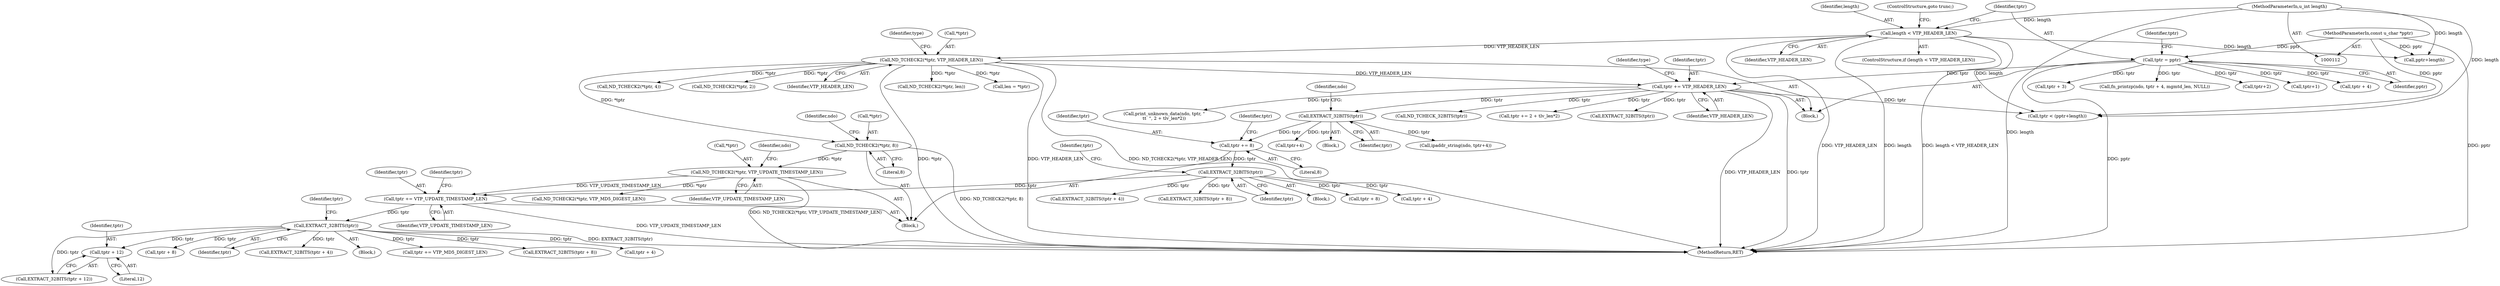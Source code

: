 digraph "0_tcpdump_ae83295915d08a854de27a88efac5dd7353e6d3f@pointer" {
"1000287" [label="(Call,tptr + 12)"];
"1000274" [label="(Call,EXTRACT_32BITS(tptr))"];
"1000261" [label="(Call,tptr += VTP_UPDATE_TIMESTAMP_LEN)"];
"1000240" [label="(Call,ND_TCHECK2(*tptr, VTP_UPDATE_TIMESTAMP_LEN))"];
"1000220" [label="(Call,ND_TCHECK2(*tptr, 8))"];
"1000132" [label="(Call,ND_TCHECK2(*tptr, VTP_HEADER_LEN))"];
"1000125" [label="(Call,length < VTP_HEADER_LEN)"];
"1000115" [label="(MethodParameterIn,u_int length)"];
"1000250" [label="(Call,EXTRACT_32BITS(tptr))"];
"1000237" [label="(Call,tptr += 8)"];
"1000230" [label="(Call,EXTRACT_32BITS(tptr))"];
"1000213" [label="(Call,tptr += VTP_HEADER_LEN)"];
"1000129" [label="(Call,tptr = pptr)"];
"1000114" [label="(MethodParameterIn,const u_char *pptr)"];
"1000283" [label="(Call,tptr + 8)"];
"1000116" [label="(Block,)"];
"1000133" [label="(Call,*tptr)"];
"1000255" [label="(Identifier,tptr)"];
"1000288" [label="(Identifier,tptr)"];
"1000124" [label="(ControlStructure,if (length < VTP_HEADER_LEN))"];
"1000258" [label="(Call,tptr + 8)"];
"1000241" [label="(Call,*tptr)"];
"1000173" [label="(Call,tptr + 3)"];
"1000610" [label="(Call,ND_TCHECK2(*tptr, 4))"];
"1000192" [label="(Call,fn_printzp(ndo, tptr + 4, mgmtd_len, NULL))"];
"1000289" [label="(Literal,12)"];
"1000226" [label="(Identifier,ndo)"];
"1000275" [label="(Identifier,tptr)"];
"1000254" [label="(Call,tptr + 4)"];
"1000137" [label="(Identifier,type)"];
"1000279" [label="(Identifier,tptr)"];
"1000128" [label="(ControlStructure,goto trunc;)"];
"1000239" [label="(Literal,8)"];
"1000114" [label="(MethodParameterIn,const u_char *pptr)"];
"1000220" [label="(Call,ND_TCHECK2(*tptr, 8))"];
"1000310" [label="(Call,pptr+length)"];
"1000584" [label="(Call,print_unknown_data(ndo, tptr, \"\n\t\t  \", 2 + tlv_len*2))"];
"1000277" [label="(Call,EXTRACT_32BITS(tptr + 4))"];
"1000218" [label="(Block,)"];
"1000134" [label="(Identifier,tptr)"];
"1000263" [label="(Identifier,VTP_UPDATE_TIMESTAMP_LEN)"];
"1000210" [label="(Call,tptr+2)"];
"1000295" [label="(Call,ND_TCHECK_32BITS(tptr))"];
"1000286" [label="(Call,EXTRACT_32BITS(tptr + 12))"];
"1000264" [label="(Call,ND_TCHECK2(*tptr, VTP_MD5_DIGEST_LEN))"];
"1000125" [label="(Call,length < VTP_HEADER_LEN)"];
"1000253" [label="(Call,EXTRACT_32BITS(tptr + 4))"];
"1000115" [label="(MethodParameterIn,u_int length)"];
"1000632" [label="(MethodReturn,RET)"];
"1000230" [label="(Call,EXTRACT_32BITS(tptr))"];
"1000257" [label="(Call,EXTRACT_32BITS(tptr + 8))"];
"1000261" [label="(Call,tptr += VTP_UPDATE_TIMESTAMP_LEN)"];
"1000251" [label="(Identifier,tptr)"];
"1000250" [label="(Call,EXTRACT_32BITS(tptr))"];
"1000266" [label="(Identifier,tptr)"];
"1000240" [label="(Call,ND_TCHECK2(*tptr, VTP_UPDATE_TIMESTAMP_LEN))"];
"1000234" [label="(Call,tptr+4)"];
"1000442" [label="(Call,ND_TCHECK2(*tptr, 2))"];
"1000214" [label="(Identifier,tptr)"];
"1000127" [label="(Identifier,VTP_HEADER_LEN)"];
"1000217" [label="(Identifier,type)"];
"1000126" [label="(Identifier,length)"];
"1000130" [label="(Identifier,tptr)"];
"1000229" [label="(Block,)"];
"1000601" [label="(Call,tptr += 2 + tlv_len*2)"];
"1000249" [label="(Block,)"];
"1000213" [label="(Call,tptr += VTP_HEADER_LEN)"];
"1000233" [label="(Identifier,ndo)"];
"1000135" [label="(Identifier,VTP_HEADER_LEN)"];
"1000273" [label="(Block,)"];
"1000290" [label="(Call,tptr += VTP_MD5_DIGEST_LEN)"];
"1000619" [label="(Call,EXTRACT_32BITS(tptr))"];
"1000221" [label="(Call,*tptr)"];
"1000231" [label="(Identifier,tptr)"];
"1000139" [label="(Call,tptr+1)"];
"1000242" [label="(Identifier,tptr)"];
"1000215" [label="(Identifier,VTP_HEADER_LEN)"];
"1000282" [label="(Call,EXTRACT_32BITS(tptr + 8))"];
"1000237" [label="(Call,tptr += 8)"];
"1000238" [label="(Identifier,tptr)"];
"1000287" [label="(Call,tptr + 12)"];
"1000243" [label="(Identifier,VTP_UPDATE_TIMESTAMP_LEN)"];
"1000223" [label="(Literal,8)"];
"1000132" [label="(Call,ND_TCHECK2(*tptr, VTP_HEADER_LEN))"];
"1000232" [label="(Call,ipaddr_string(ndo, tptr+4))"];
"1000325" [label="(Call,ND_TCHECK2(*tptr, len))"];
"1000129" [label="(Call,tptr = pptr)"];
"1000308" [label="(Call,tptr < (pptr+length))"];
"1000278" [label="(Call,tptr + 4)"];
"1000246" [label="(Identifier,ndo)"];
"1000194" [label="(Call,tptr + 4)"];
"1000316" [label="(Call,len = *tptr)"];
"1000131" [label="(Identifier,pptr)"];
"1000274" [label="(Call,EXTRACT_32BITS(tptr))"];
"1000262" [label="(Identifier,tptr)"];
"1000287" -> "1000286"  [label="AST: "];
"1000287" -> "1000289"  [label="CFG: "];
"1000288" -> "1000287"  [label="AST: "];
"1000289" -> "1000287"  [label="AST: "];
"1000286" -> "1000287"  [label="CFG: "];
"1000274" -> "1000287"  [label="DDG: tptr"];
"1000274" -> "1000273"  [label="AST: "];
"1000274" -> "1000275"  [label="CFG: "];
"1000275" -> "1000274"  [label="AST: "];
"1000279" -> "1000274"  [label="CFG: "];
"1000274" -> "1000632"  [label="DDG: EXTRACT_32BITS(tptr)"];
"1000261" -> "1000274"  [label="DDG: tptr"];
"1000274" -> "1000277"  [label="DDG: tptr"];
"1000274" -> "1000278"  [label="DDG: tptr"];
"1000274" -> "1000282"  [label="DDG: tptr"];
"1000274" -> "1000283"  [label="DDG: tptr"];
"1000274" -> "1000286"  [label="DDG: tptr"];
"1000274" -> "1000290"  [label="DDG: tptr"];
"1000261" -> "1000218"  [label="AST: "];
"1000261" -> "1000263"  [label="CFG: "];
"1000262" -> "1000261"  [label="AST: "];
"1000263" -> "1000261"  [label="AST: "];
"1000266" -> "1000261"  [label="CFG: "];
"1000261" -> "1000632"  [label="DDG: VTP_UPDATE_TIMESTAMP_LEN"];
"1000240" -> "1000261"  [label="DDG: VTP_UPDATE_TIMESTAMP_LEN"];
"1000250" -> "1000261"  [label="DDG: tptr"];
"1000240" -> "1000218"  [label="AST: "];
"1000240" -> "1000243"  [label="CFG: "];
"1000241" -> "1000240"  [label="AST: "];
"1000243" -> "1000240"  [label="AST: "];
"1000246" -> "1000240"  [label="CFG: "];
"1000240" -> "1000632"  [label="DDG: ND_TCHECK2(*tptr, VTP_UPDATE_TIMESTAMP_LEN)"];
"1000220" -> "1000240"  [label="DDG: *tptr"];
"1000240" -> "1000264"  [label="DDG: *tptr"];
"1000220" -> "1000218"  [label="AST: "];
"1000220" -> "1000223"  [label="CFG: "];
"1000221" -> "1000220"  [label="AST: "];
"1000223" -> "1000220"  [label="AST: "];
"1000226" -> "1000220"  [label="CFG: "];
"1000220" -> "1000632"  [label="DDG: ND_TCHECK2(*tptr, 8)"];
"1000132" -> "1000220"  [label="DDG: *tptr"];
"1000132" -> "1000116"  [label="AST: "];
"1000132" -> "1000135"  [label="CFG: "];
"1000133" -> "1000132"  [label="AST: "];
"1000135" -> "1000132"  [label="AST: "];
"1000137" -> "1000132"  [label="CFG: "];
"1000132" -> "1000632"  [label="DDG: ND_TCHECK2(*tptr, VTP_HEADER_LEN)"];
"1000132" -> "1000632"  [label="DDG: *tptr"];
"1000132" -> "1000632"  [label="DDG: VTP_HEADER_LEN"];
"1000125" -> "1000132"  [label="DDG: VTP_HEADER_LEN"];
"1000132" -> "1000213"  [label="DDG: VTP_HEADER_LEN"];
"1000132" -> "1000316"  [label="DDG: *tptr"];
"1000132" -> "1000325"  [label="DDG: *tptr"];
"1000132" -> "1000442"  [label="DDG: *tptr"];
"1000132" -> "1000610"  [label="DDG: *tptr"];
"1000125" -> "1000124"  [label="AST: "];
"1000125" -> "1000127"  [label="CFG: "];
"1000126" -> "1000125"  [label="AST: "];
"1000127" -> "1000125"  [label="AST: "];
"1000128" -> "1000125"  [label="CFG: "];
"1000130" -> "1000125"  [label="CFG: "];
"1000125" -> "1000632"  [label="DDG: length"];
"1000125" -> "1000632"  [label="DDG: length < VTP_HEADER_LEN"];
"1000125" -> "1000632"  [label="DDG: VTP_HEADER_LEN"];
"1000115" -> "1000125"  [label="DDG: length"];
"1000125" -> "1000308"  [label="DDG: length"];
"1000125" -> "1000310"  [label="DDG: length"];
"1000115" -> "1000112"  [label="AST: "];
"1000115" -> "1000632"  [label="DDG: length"];
"1000115" -> "1000308"  [label="DDG: length"];
"1000115" -> "1000310"  [label="DDG: length"];
"1000250" -> "1000249"  [label="AST: "];
"1000250" -> "1000251"  [label="CFG: "];
"1000251" -> "1000250"  [label="AST: "];
"1000255" -> "1000250"  [label="CFG: "];
"1000237" -> "1000250"  [label="DDG: tptr"];
"1000250" -> "1000253"  [label="DDG: tptr"];
"1000250" -> "1000254"  [label="DDG: tptr"];
"1000250" -> "1000257"  [label="DDG: tptr"];
"1000250" -> "1000258"  [label="DDG: tptr"];
"1000237" -> "1000218"  [label="AST: "];
"1000237" -> "1000239"  [label="CFG: "];
"1000238" -> "1000237"  [label="AST: "];
"1000239" -> "1000237"  [label="AST: "];
"1000242" -> "1000237"  [label="CFG: "];
"1000230" -> "1000237"  [label="DDG: tptr"];
"1000230" -> "1000229"  [label="AST: "];
"1000230" -> "1000231"  [label="CFG: "];
"1000231" -> "1000230"  [label="AST: "];
"1000233" -> "1000230"  [label="CFG: "];
"1000213" -> "1000230"  [label="DDG: tptr"];
"1000230" -> "1000232"  [label="DDG: tptr"];
"1000230" -> "1000234"  [label="DDG: tptr"];
"1000213" -> "1000116"  [label="AST: "];
"1000213" -> "1000215"  [label="CFG: "];
"1000214" -> "1000213"  [label="AST: "];
"1000215" -> "1000213"  [label="AST: "];
"1000217" -> "1000213"  [label="CFG: "];
"1000213" -> "1000632"  [label="DDG: tptr"];
"1000213" -> "1000632"  [label="DDG: VTP_HEADER_LEN"];
"1000129" -> "1000213"  [label="DDG: tptr"];
"1000213" -> "1000295"  [label="DDG: tptr"];
"1000213" -> "1000308"  [label="DDG: tptr"];
"1000213" -> "1000584"  [label="DDG: tptr"];
"1000213" -> "1000601"  [label="DDG: tptr"];
"1000213" -> "1000619"  [label="DDG: tptr"];
"1000129" -> "1000116"  [label="AST: "];
"1000129" -> "1000131"  [label="CFG: "];
"1000130" -> "1000129"  [label="AST: "];
"1000131" -> "1000129"  [label="AST: "];
"1000134" -> "1000129"  [label="CFG: "];
"1000129" -> "1000632"  [label="DDG: pptr"];
"1000114" -> "1000129"  [label="DDG: pptr"];
"1000129" -> "1000139"  [label="DDG: tptr"];
"1000129" -> "1000173"  [label="DDG: tptr"];
"1000129" -> "1000192"  [label="DDG: tptr"];
"1000129" -> "1000194"  [label="DDG: tptr"];
"1000129" -> "1000210"  [label="DDG: tptr"];
"1000114" -> "1000112"  [label="AST: "];
"1000114" -> "1000632"  [label="DDG: pptr"];
"1000114" -> "1000308"  [label="DDG: pptr"];
"1000114" -> "1000310"  [label="DDG: pptr"];
}
